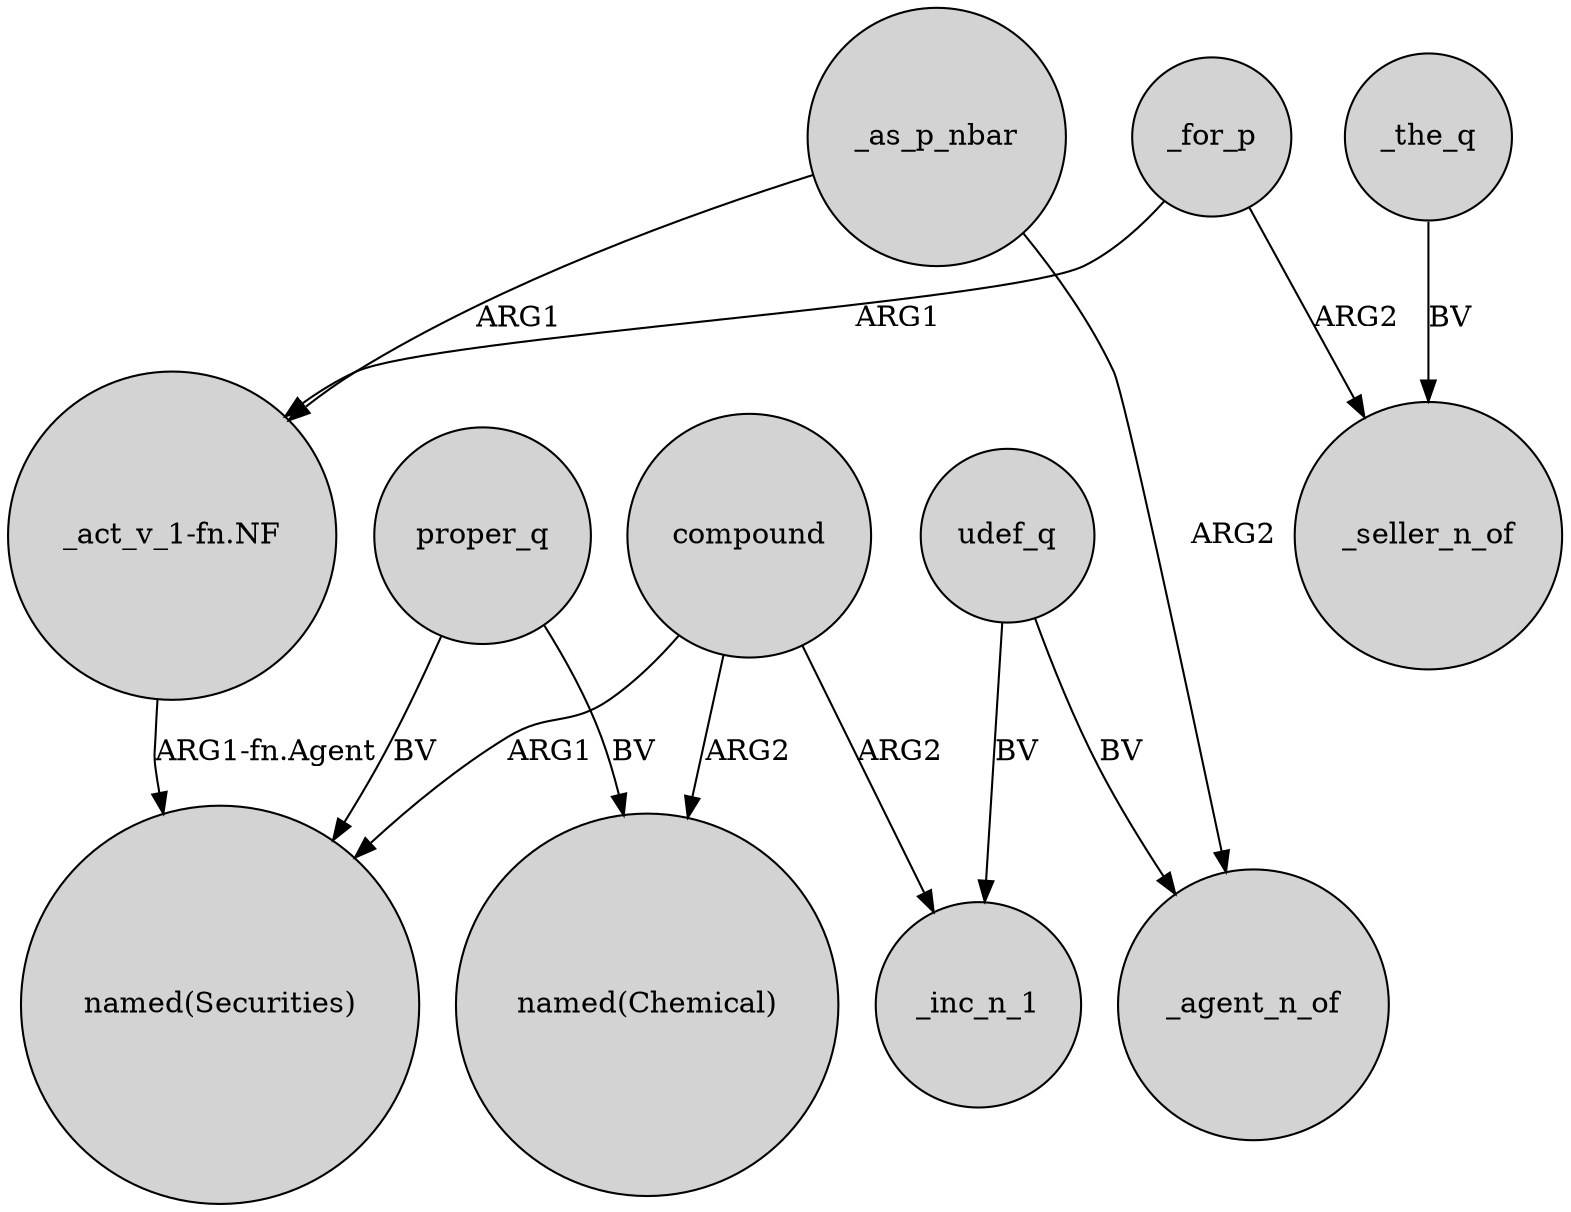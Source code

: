 digraph {
	node [shape=circle style=filled]
	_as_p_nbar -> "_act_v_1-fn.NF" [label=ARG1]
	udef_q -> _inc_n_1 [label=BV]
	_for_p -> _seller_n_of [label=ARG2]
	proper_q -> "named(Chemical)" [label=BV]
	_the_q -> _seller_n_of [label=BV]
	compound -> "named(Chemical)" [label=ARG2]
	compound -> _inc_n_1 [label=ARG2]
	_for_p -> "_act_v_1-fn.NF" [label=ARG1]
	proper_q -> "named(Securities)" [label=BV]
	compound -> "named(Securities)" [label=ARG1]
	"_act_v_1-fn.NF" -> "named(Securities)" [label="ARG1-fn.Agent"]
	_as_p_nbar -> _agent_n_of [label=ARG2]
	udef_q -> _agent_n_of [label=BV]
}
